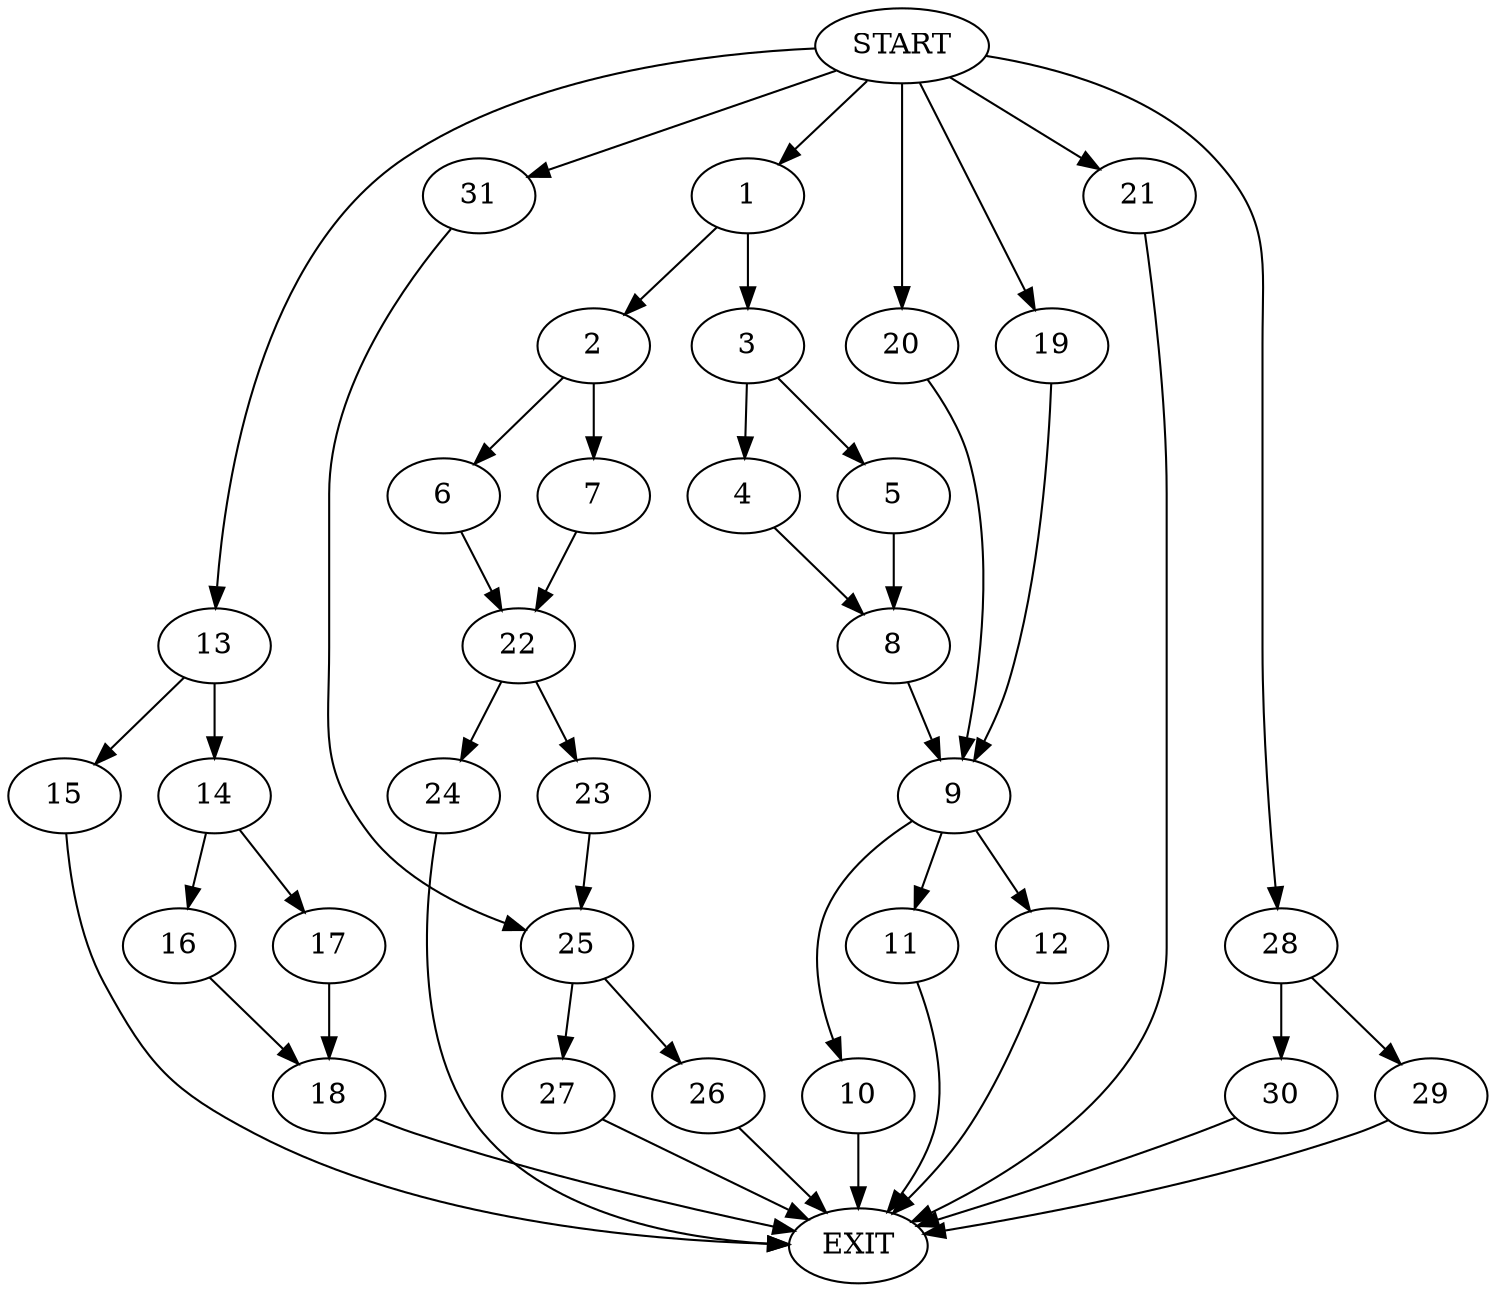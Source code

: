 digraph {
0 [label="START"]
32 [label="EXIT"]
0 -> 1
1 -> 2
1 -> 3
3 -> 4
3 -> 5
2 -> 6
2 -> 7
5 -> 8
4 -> 8
8 -> 9
9 -> 10
9 -> 11
9 -> 12
12 -> 32
0 -> 13
13 -> 14
13 -> 15
14 -> 16
14 -> 17
15 -> 32
16 -> 18
17 -> 18
18 -> 32
0 -> 19
19 -> 9
11 -> 32
0 -> 20
20 -> 9
10 -> 32
0 -> 21
21 -> 32
6 -> 22
7 -> 22
22 -> 23
22 -> 24
23 -> 25
24 -> 32
25 -> 26
25 -> 27
27 -> 32
0 -> 28
28 -> 29
28 -> 30
29 -> 32
30 -> 32
0 -> 31
31 -> 25
26 -> 32
}
